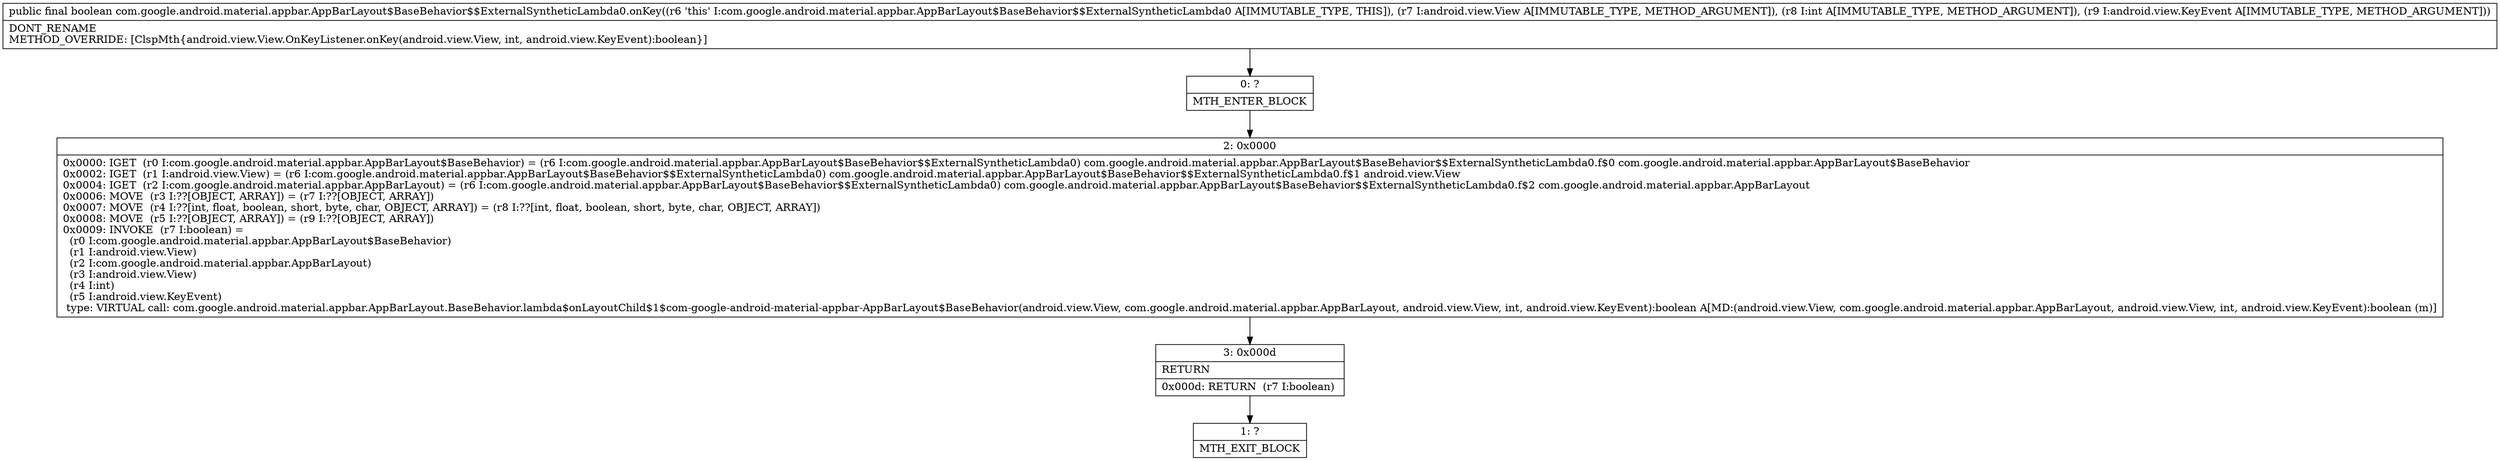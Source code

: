 digraph "CFG forcom.google.android.material.appbar.AppBarLayout$BaseBehavior$$ExternalSyntheticLambda0.onKey(Landroid\/view\/View;ILandroid\/view\/KeyEvent;)Z" {
Node_0 [shape=record,label="{0\:\ ?|MTH_ENTER_BLOCK\l}"];
Node_2 [shape=record,label="{2\:\ 0x0000|0x0000: IGET  (r0 I:com.google.android.material.appbar.AppBarLayout$BaseBehavior) = (r6 I:com.google.android.material.appbar.AppBarLayout$BaseBehavior$$ExternalSyntheticLambda0) com.google.android.material.appbar.AppBarLayout$BaseBehavior$$ExternalSyntheticLambda0.f$0 com.google.android.material.appbar.AppBarLayout$BaseBehavior \l0x0002: IGET  (r1 I:android.view.View) = (r6 I:com.google.android.material.appbar.AppBarLayout$BaseBehavior$$ExternalSyntheticLambda0) com.google.android.material.appbar.AppBarLayout$BaseBehavior$$ExternalSyntheticLambda0.f$1 android.view.View \l0x0004: IGET  (r2 I:com.google.android.material.appbar.AppBarLayout) = (r6 I:com.google.android.material.appbar.AppBarLayout$BaseBehavior$$ExternalSyntheticLambda0) com.google.android.material.appbar.AppBarLayout$BaseBehavior$$ExternalSyntheticLambda0.f$2 com.google.android.material.appbar.AppBarLayout \l0x0006: MOVE  (r3 I:??[OBJECT, ARRAY]) = (r7 I:??[OBJECT, ARRAY]) \l0x0007: MOVE  (r4 I:??[int, float, boolean, short, byte, char, OBJECT, ARRAY]) = (r8 I:??[int, float, boolean, short, byte, char, OBJECT, ARRAY]) \l0x0008: MOVE  (r5 I:??[OBJECT, ARRAY]) = (r9 I:??[OBJECT, ARRAY]) \l0x0009: INVOKE  (r7 I:boolean) = \l  (r0 I:com.google.android.material.appbar.AppBarLayout$BaseBehavior)\l  (r1 I:android.view.View)\l  (r2 I:com.google.android.material.appbar.AppBarLayout)\l  (r3 I:android.view.View)\l  (r4 I:int)\l  (r5 I:android.view.KeyEvent)\l type: VIRTUAL call: com.google.android.material.appbar.AppBarLayout.BaseBehavior.lambda$onLayoutChild$1$com\-google\-android\-material\-appbar\-AppBarLayout$BaseBehavior(android.view.View, com.google.android.material.appbar.AppBarLayout, android.view.View, int, android.view.KeyEvent):boolean A[MD:(android.view.View, com.google.android.material.appbar.AppBarLayout, android.view.View, int, android.view.KeyEvent):boolean (m)]\l}"];
Node_3 [shape=record,label="{3\:\ 0x000d|RETURN\l|0x000d: RETURN  (r7 I:boolean) \l}"];
Node_1 [shape=record,label="{1\:\ ?|MTH_EXIT_BLOCK\l}"];
MethodNode[shape=record,label="{public final boolean com.google.android.material.appbar.AppBarLayout$BaseBehavior$$ExternalSyntheticLambda0.onKey((r6 'this' I:com.google.android.material.appbar.AppBarLayout$BaseBehavior$$ExternalSyntheticLambda0 A[IMMUTABLE_TYPE, THIS]), (r7 I:android.view.View A[IMMUTABLE_TYPE, METHOD_ARGUMENT]), (r8 I:int A[IMMUTABLE_TYPE, METHOD_ARGUMENT]), (r9 I:android.view.KeyEvent A[IMMUTABLE_TYPE, METHOD_ARGUMENT]))  | DONT_RENAME\lMETHOD_OVERRIDE: [ClspMth\{android.view.View.OnKeyListener.onKey(android.view.View, int, android.view.KeyEvent):boolean\}]\l}"];
MethodNode -> Node_0;Node_0 -> Node_2;
Node_2 -> Node_3;
Node_3 -> Node_1;
}

